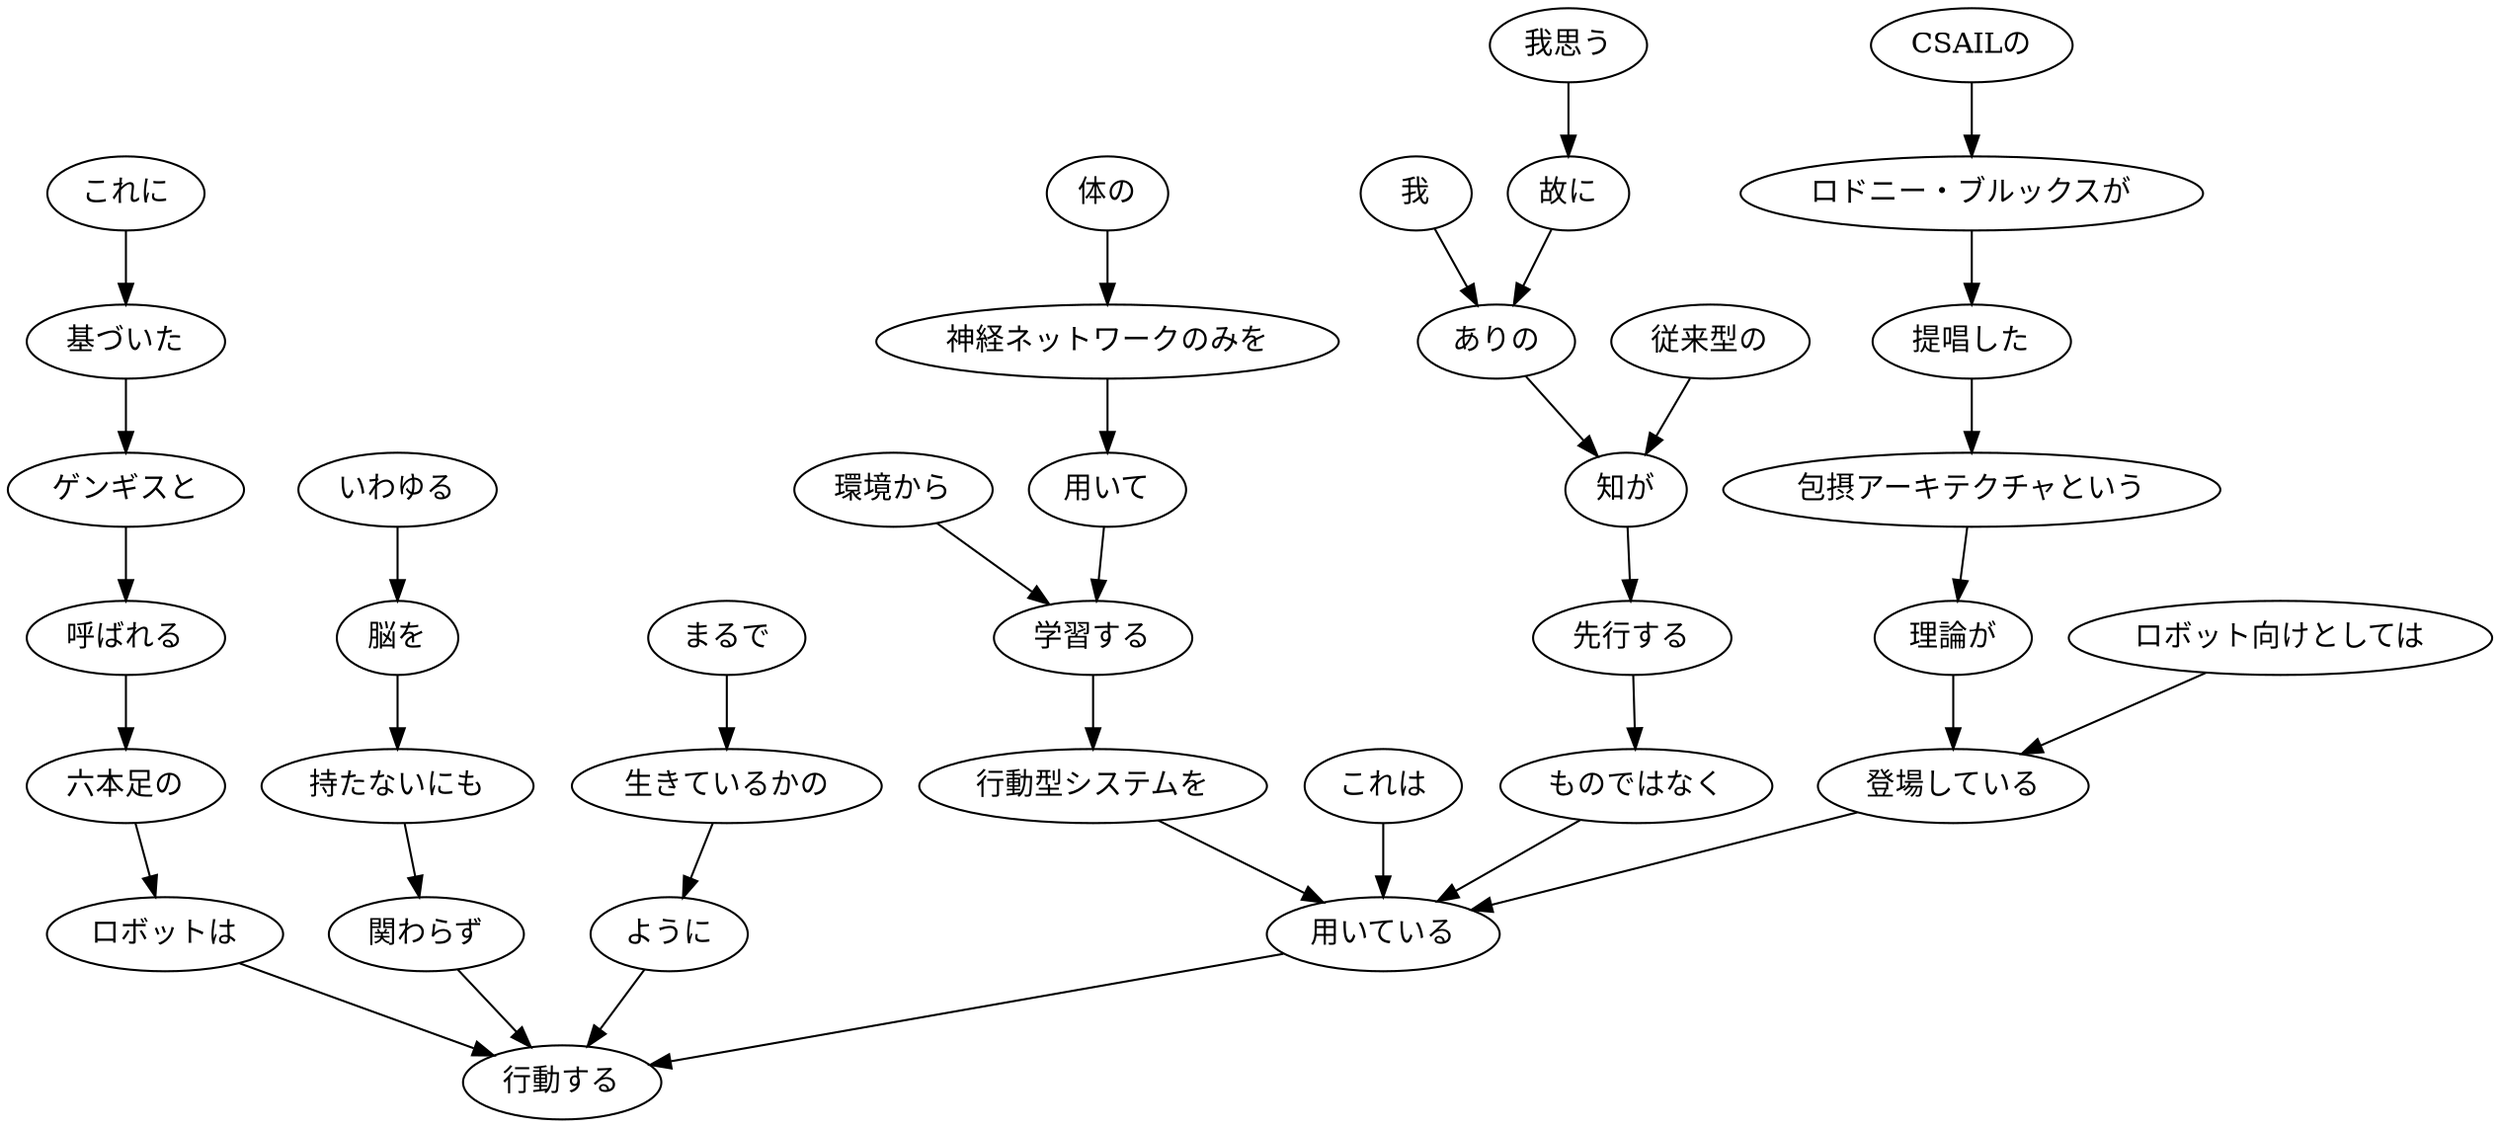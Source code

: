// ans44
digraph {
	0 [label="ロボット向けとしては"]
	6 [label="登場している"]
	0 -> 6
	1 [label="CSAILの"]
	2 [label="ロドニー・ブルックスが"]
	1 -> 2
	2 [label="ロドニー・ブルックスが"]
	3 [label="提唱した"]
	2 -> 3
	3 [label="提唱した"]
	4 [label="包摂アーキテクチャという"]
	3 -> 4
	4 [label="包摂アーキテクチャという"]
	5 [label="理論が"]
	4 -> 5
	5 [label="理論が"]
	6 [label="登場している"]
	5 -> 6
	6 [label="登場している"]
	22 [label="用いている"]
	6 -> 22
	7 [label="これは"]
	22 [label="用いている"]
	7 -> 22
	8 [label="従来型の"]
	13 [label="知が"]
	8 -> 13
	9 [label="我思う"]
	10 [label="故に"]
	9 -> 10
	10 [label="故に"]
	12 [label="ありの"]
	10 -> 12
	11 [label="我"]
	12 [label="ありの"]
	11 -> 12
	12 [label="ありの"]
	13 [label="知が"]
	12 -> 13
	13 [label="知が"]
	14 [label="先行する"]
	13 -> 14
	14 [label="先行する"]
	15 [label="ものではなく"]
	14 -> 15
	15 [label="ものではなく"]
	22 [label="用いている"]
	15 -> 22
	16 [label="体の"]
	17 [label="神経ネットワークのみを"]
	16 -> 17
	17 [label="神経ネットワークのみを"]
	18 [label="用いて"]
	17 -> 18
	18 [label="用いて"]
	20 [label="学習する"]
	18 -> 20
	19 [label="環境から"]
	20 [label="学習する"]
	19 -> 20
	20 [label="学習する"]
	21 [label="行動型システムを"]
	20 -> 21
	21 [label="行動型システムを"]
	22 [label="用いている"]
	21 -> 22
	22 [label="用いている"]
	36 [label="行動する"]
	22 -> 36
	23 [label="これに"]
	24 [label="基づいた"]
	23 -> 24
	24 [label="基づいた"]
	25 [label="ゲンギスと"]
	24 -> 25
	25 [label="ゲンギスと"]
	26 [label="呼ばれる"]
	25 -> 26
	26 [label="呼ばれる"]
	27 [label="六本足の"]
	26 -> 27
	27 [label="六本足の"]
	28 [label="ロボットは"]
	27 -> 28
	28 [label="ロボットは"]
	36 [label="行動する"]
	28 -> 36
	29 [label="いわゆる"]
	30 [label="脳を"]
	29 -> 30
	30 [label="脳を"]
	31 [label="持たないにも"]
	30 -> 31
	31 [label="持たないにも"]
	32 [label="関わらず"]
	31 -> 32
	32 [label="関わらず"]
	36 [label="行動する"]
	32 -> 36
	33 [label="まるで"]
	34 [label="生きているかの"]
	33 -> 34
	34 [label="生きているかの"]
	35 [label="ように"]
	34 -> 35
	35 [label="ように"]
	36 [label="行動する"]
	35 -> 36
}
